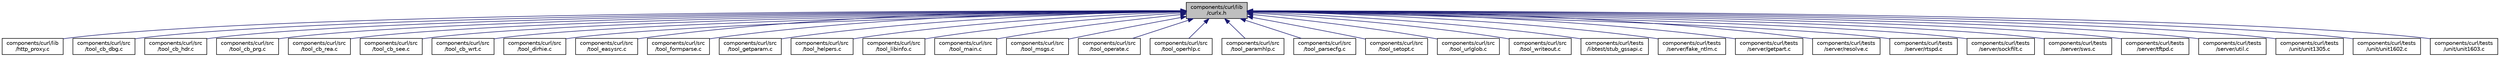 digraph "components/curl/lib/curlx.h"
{
  edge [fontname="Helvetica",fontsize="10",labelfontname="Helvetica",labelfontsize="10"];
  node [fontname="Helvetica",fontsize="10",shape=record];
  Node26 [label="components/curl/lib\l/curlx.h",height=0.2,width=0.4,color="black", fillcolor="grey75", style="filled", fontcolor="black"];
  Node26 -> Node27 [dir="back",color="midnightblue",fontsize="10",style="solid",fontname="Helvetica"];
  Node27 [label="components/curl/lib\l/http_proxy.c",height=0.2,width=0.4,color="black", fillcolor="white", style="filled",URL="$http__proxy_8c.html"];
  Node26 -> Node28 [dir="back",color="midnightblue",fontsize="10",style="solid",fontname="Helvetica"];
  Node28 [label="components/curl/src\l/tool_cb_dbg.c",height=0.2,width=0.4,color="black", fillcolor="white", style="filled",URL="$tool__cb__dbg_8c.html"];
  Node26 -> Node29 [dir="back",color="midnightblue",fontsize="10",style="solid",fontname="Helvetica"];
  Node29 [label="components/curl/src\l/tool_cb_hdr.c",height=0.2,width=0.4,color="black", fillcolor="white", style="filled",URL="$tool__cb__hdr_8c.html"];
  Node26 -> Node30 [dir="back",color="midnightblue",fontsize="10",style="solid",fontname="Helvetica"];
  Node30 [label="components/curl/src\l/tool_cb_prg.c",height=0.2,width=0.4,color="black", fillcolor="white", style="filled",URL="$tool__cb__prg_8c.html"];
  Node26 -> Node31 [dir="back",color="midnightblue",fontsize="10",style="solid",fontname="Helvetica"];
  Node31 [label="components/curl/src\l/tool_cb_rea.c",height=0.2,width=0.4,color="black", fillcolor="white", style="filled",URL="$tool__cb__rea_8c.html"];
  Node26 -> Node32 [dir="back",color="midnightblue",fontsize="10",style="solid",fontname="Helvetica"];
  Node32 [label="components/curl/src\l/tool_cb_see.c",height=0.2,width=0.4,color="black", fillcolor="white", style="filled",URL="$tool__cb__see_8c.html"];
  Node26 -> Node33 [dir="back",color="midnightblue",fontsize="10",style="solid",fontname="Helvetica"];
  Node33 [label="components/curl/src\l/tool_cb_wrt.c",height=0.2,width=0.4,color="black", fillcolor="white", style="filled",URL="$tool__cb__wrt_8c.html"];
  Node26 -> Node34 [dir="back",color="midnightblue",fontsize="10",style="solid",fontname="Helvetica"];
  Node34 [label="components/curl/src\l/tool_dirhie.c",height=0.2,width=0.4,color="black", fillcolor="white", style="filled",URL="$tool__dirhie_8c.html"];
  Node26 -> Node35 [dir="back",color="midnightblue",fontsize="10",style="solid",fontname="Helvetica"];
  Node35 [label="components/curl/src\l/tool_easysrc.c",height=0.2,width=0.4,color="black", fillcolor="white", style="filled",URL="$tool__easysrc_8c.html"];
  Node26 -> Node36 [dir="back",color="midnightblue",fontsize="10",style="solid",fontname="Helvetica"];
  Node36 [label="components/curl/src\l/tool_formparse.c",height=0.2,width=0.4,color="black", fillcolor="white", style="filled",URL="$tool__formparse_8c.html"];
  Node26 -> Node37 [dir="back",color="midnightblue",fontsize="10",style="solid",fontname="Helvetica"];
  Node37 [label="components/curl/src\l/tool_getparam.c",height=0.2,width=0.4,color="black", fillcolor="white", style="filled",URL="$tool__getparam_8c.html"];
  Node26 -> Node38 [dir="back",color="midnightblue",fontsize="10",style="solid",fontname="Helvetica"];
  Node38 [label="components/curl/src\l/tool_helpers.c",height=0.2,width=0.4,color="black", fillcolor="white", style="filled",URL="$tool__helpers_8c.html"];
  Node26 -> Node39 [dir="back",color="midnightblue",fontsize="10",style="solid",fontname="Helvetica"];
  Node39 [label="components/curl/src\l/tool_libinfo.c",height=0.2,width=0.4,color="black", fillcolor="white", style="filled",URL="$tool__libinfo_8c.html"];
  Node26 -> Node40 [dir="back",color="midnightblue",fontsize="10",style="solid",fontname="Helvetica"];
  Node40 [label="components/curl/src\l/tool_main.c",height=0.2,width=0.4,color="black", fillcolor="white", style="filled",URL="$tool__main_8c.html"];
  Node26 -> Node41 [dir="back",color="midnightblue",fontsize="10",style="solid",fontname="Helvetica"];
  Node41 [label="components/curl/src\l/tool_msgs.c",height=0.2,width=0.4,color="black", fillcolor="white", style="filled",URL="$tool__msgs_8c.html"];
  Node26 -> Node42 [dir="back",color="midnightblue",fontsize="10",style="solid",fontname="Helvetica"];
  Node42 [label="components/curl/src\l/tool_operate.c",height=0.2,width=0.4,color="black", fillcolor="white", style="filled",URL="$tool__operate_8c.html"];
  Node26 -> Node43 [dir="back",color="midnightblue",fontsize="10",style="solid",fontname="Helvetica"];
  Node43 [label="components/curl/src\l/tool_operhlp.c",height=0.2,width=0.4,color="black", fillcolor="white", style="filled",URL="$tool__operhlp_8c.html"];
  Node26 -> Node44 [dir="back",color="midnightblue",fontsize="10",style="solid",fontname="Helvetica"];
  Node44 [label="components/curl/src\l/tool_paramhlp.c",height=0.2,width=0.4,color="black", fillcolor="white", style="filled",URL="$tool__paramhlp_8c.html"];
  Node26 -> Node45 [dir="back",color="midnightblue",fontsize="10",style="solid",fontname="Helvetica"];
  Node45 [label="components/curl/src\l/tool_parsecfg.c",height=0.2,width=0.4,color="black", fillcolor="white", style="filled",URL="$tool__parsecfg_8c.html"];
  Node26 -> Node46 [dir="back",color="midnightblue",fontsize="10",style="solid",fontname="Helvetica"];
  Node46 [label="components/curl/src\l/tool_setopt.c",height=0.2,width=0.4,color="black", fillcolor="white", style="filled",URL="$tool__setopt_8c.html"];
  Node26 -> Node47 [dir="back",color="midnightblue",fontsize="10",style="solid",fontname="Helvetica"];
  Node47 [label="components/curl/src\l/tool_urlglob.c",height=0.2,width=0.4,color="black", fillcolor="white", style="filled",URL="$tool__urlglob_8c.html"];
  Node26 -> Node48 [dir="back",color="midnightblue",fontsize="10",style="solid",fontname="Helvetica"];
  Node48 [label="components/curl/src\l/tool_writeout.c",height=0.2,width=0.4,color="black", fillcolor="white", style="filled",URL="$tool__writeout_8c.html"];
  Node26 -> Node49 [dir="back",color="midnightblue",fontsize="10",style="solid",fontname="Helvetica"];
  Node49 [label="components/curl/tests\l/libtest/stub_gssapi.c",height=0.2,width=0.4,color="black", fillcolor="white", style="filled",URL="$stub__gssapi_8c.html"];
  Node26 -> Node50 [dir="back",color="midnightblue",fontsize="10",style="solid",fontname="Helvetica"];
  Node50 [label="components/curl/tests\l/server/fake_ntlm.c",height=0.2,width=0.4,color="black", fillcolor="white", style="filled",URL="$fake__ntlm_8c.html"];
  Node26 -> Node51 [dir="back",color="midnightblue",fontsize="10",style="solid",fontname="Helvetica"];
  Node51 [label="components/curl/tests\l/server/getpart.c",height=0.2,width=0.4,color="black", fillcolor="white", style="filled",URL="$getpart_8c.html"];
  Node26 -> Node52 [dir="back",color="midnightblue",fontsize="10",style="solid",fontname="Helvetica"];
  Node52 [label="components/curl/tests\l/server/resolve.c",height=0.2,width=0.4,color="black", fillcolor="white", style="filled",URL="$tests_2server_2resolve_8c.html"];
  Node26 -> Node53 [dir="back",color="midnightblue",fontsize="10",style="solid",fontname="Helvetica"];
  Node53 [label="components/curl/tests\l/server/rtspd.c",height=0.2,width=0.4,color="black", fillcolor="white", style="filled",URL="$rtspd_8c.html"];
  Node26 -> Node54 [dir="back",color="midnightblue",fontsize="10",style="solid",fontname="Helvetica"];
  Node54 [label="components/curl/tests\l/server/sockfilt.c",height=0.2,width=0.4,color="black", fillcolor="white", style="filled",URL="$sockfilt_8c.html"];
  Node26 -> Node55 [dir="back",color="midnightblue",fontsize="10",style="solid",fontname="Helvetica"];
  Node55 [label="components/curl/tests\l/server/sws.c",height=0.2,width=0.4,color="black", fillcolor="white", style="filled",URL="$sws_8c.html"];
  Node26 -> Node56 [dir="back",color="midnightblue",fontsize="10",style="solid",fontname="Helvetica"];
  Node56 [label="components/curl/tests\l/server/tftpd.c",height=0.2,width=0.4,color="black", fillcolor="white", style="filled",URL="$tftpd_8c.html"];
  Node26 -> Node57 [dir="back",color="midnightblue",fontsize="10",style="solid",fontname="Helvetica"];
  Node57 [label="components/curl/tests\l/server/util.c",height=0.2,width=0.4,color="black", fillcolor="white", style="filled",URL="$util_8c.html"];
  Node26 -> Node58 [dir="back",color="midnightblue",fontsize="10",style="solid",fontname="Helvetica"];
  Node58 [label="components/curl/tests\l/unit/unit1305.c",height=0.2,width=0.4,color="black", fillcolor="white", style="filled",URL="$unit1305_8c.html"];
  Node26 -> Node59 [dir="back",color="midnightblue",fontsize="10",style="solid",fontname="Helvetica"];
  Node59 [label="components/curl/tests\l/unit/unit1602.c",height=0.2,width=0.4,color="black", fillcolor="white", style="filled",URL="$unit1602_8c.html"];
  Node26 -> Node60 [dir="back",color="midnightblue",fontsize="10",style="solid",fontname="Helvetica"];
  Node60 [label="components/curl/tests\l/unit/unit1603.c",height=0.2,width=0.4,color="black", fillcolor="white", style="filled",URL="$unit1603_8c.html"];
}
